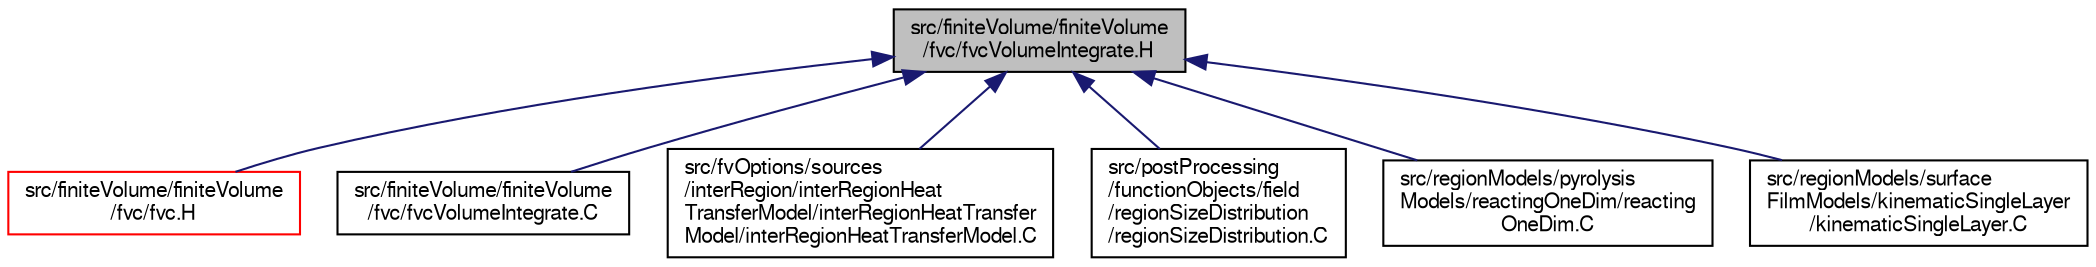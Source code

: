 digraph "src/finiteVolume/finiteVolume/fvc/fvcVolumeIntegrate.H"
{
  bgcolor="transparent";
  edge [fontname="FreeSans",fontsize="10",labelfontname="FreeSans",labelfontsize="10"];
  node [fontname="FreeSans",fontsize="10",shape=record];
  Node121 [label="src/finiteVolume/finiteVolume\l/fvc/fvcVolumeIntegrate.H",height=0.2,width=0.4,color="black", fillcolor="grey75", style="filled", fontcolor="black"];
  Node121 -> Node122 [dir="back",color="midnightblue",fontsize="10",style="solid",fontname="FreeSans"];
  Node122 [label="src/finiteVolume/finiteVolume\l/fvc/fvc.H",height=0.2,width=0.4,color="red",URL="$a02924.html"];
  Node121 -> Node175 [dir="back",color="midnightblue",fontsize="10",style="solid",fontname="FreeSans"];
  Node175 [label="src/finiteVolume/finiteVolume\l/fvc/fvcVolumeIntegrate.C",height=0.2,width=0.4,color="black",URL="$a03047.html"];
  Node121 -> Node176 [dir="back",color="midnightblue",fontsize="10",style="solid",fontname="FreeSans"];
  Node176 [label="src/fvOptions/sources\l/interRegion/interRegionHeat\lTransferModel/interRegionHeatTransfer\lModel/interRegionHeatTransferModel.C",height=0.2,width=0.4,color="black",URL="$a04796.html"];
  Node121 -> Node177 [dir="back",color="midnightblue",fontsize="10",style="solid",fontname="FreeSans"];
  Node177 [label="src/postProcessing\l/functionObjects/field\l/regionSizeDistribution\l/regionSizeDistribution.C",height=0.2,width=0.4,color="black",URL="$a13403.html"];
  Node121 -> Node178 [dir="back",color="midnightblue",fontsize="10",style="solid",fontname="FreeSans"];
  Node178 [label="src/regionModels/pyrolysis\lModels/reactingOneDim/reacting\lOneDim.C",height=0.2,width=0.4,color="black",URL="$a14051.html"];
  Node121 -> Node179 [dir="back",color="midnightblue",fontsize="10",style="solid",fontname="FreeSans"];
  Node179 [label="src/regionModels/surface\lFilmModels/kinematicSingleLayer\l/kinematicSingleLayer.C",height=0.2,width=0.4,color="black",URL="$a14171.html"];
}
